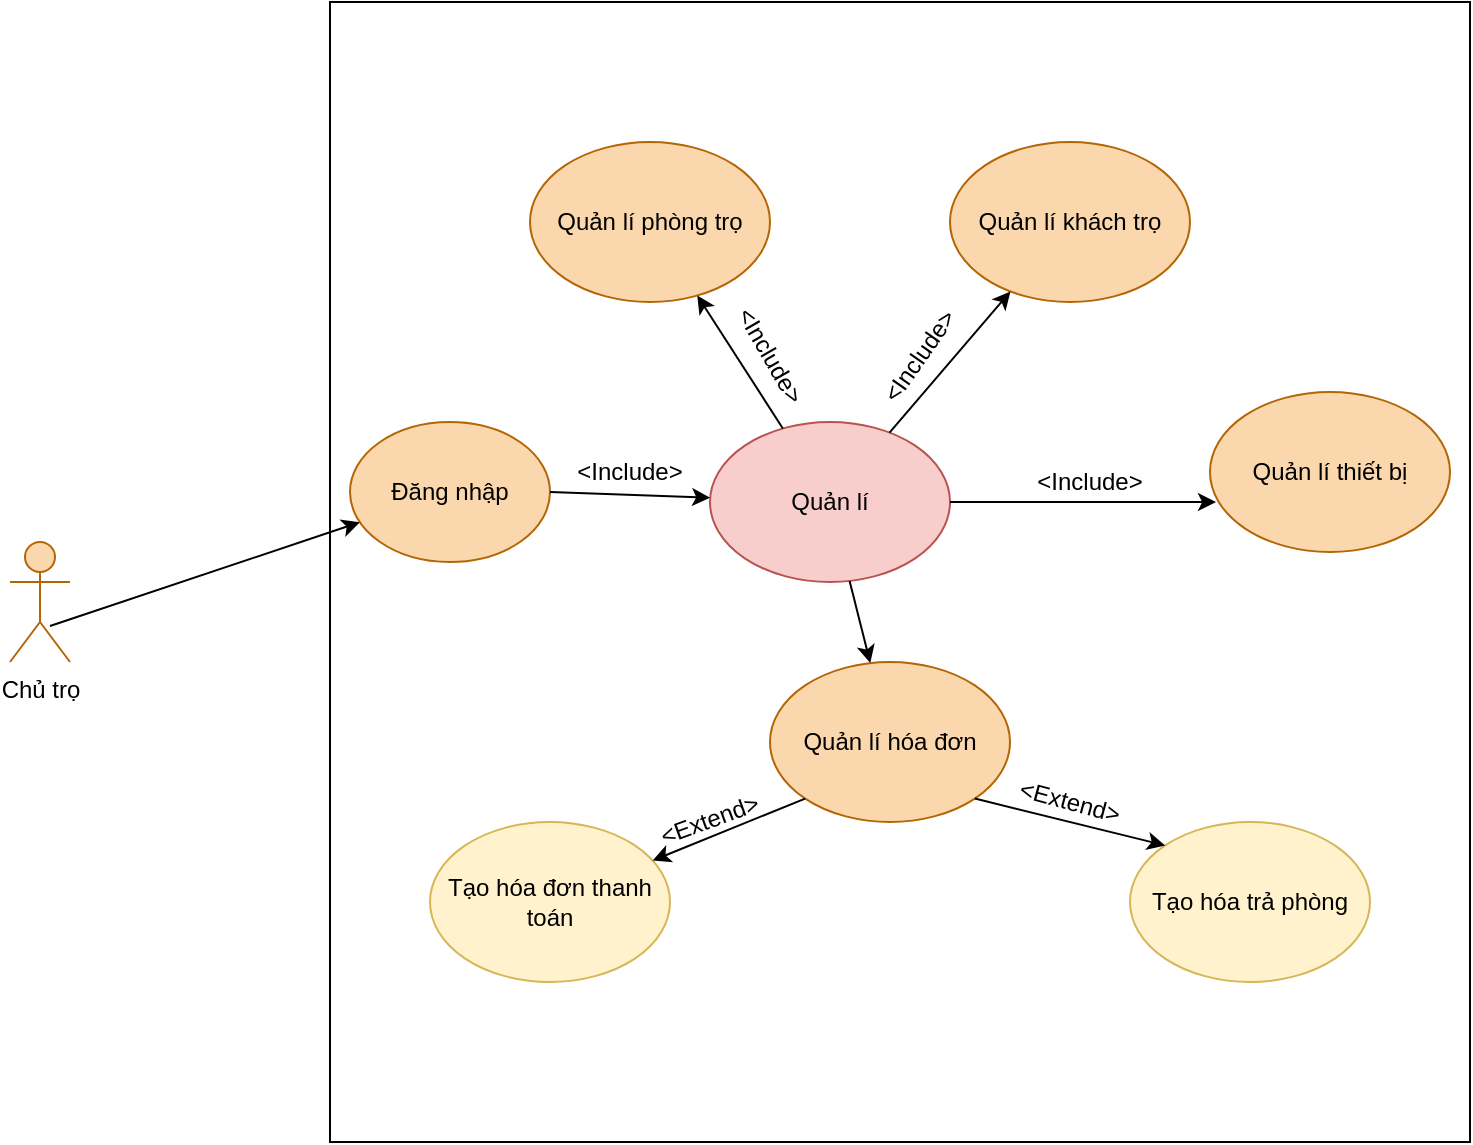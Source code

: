 <mxfile version="13.1.3" type="device"><diagram id="1QEebwQXP0xtiIG92fyX" name="Page-1"><mxGraphModel dx="1021" dy="569" grid="1" gridSize="10" guides="1" tooltips="1" connect="1" arrows="1" fold="1" page="1" pageScale="1" pageWidth="827" pageHeight="1169" math="0" shadow="0"><root><mxCell id="0"/><mxCell id="1" parent="0"/><mxCell id="lDj114hrHwEaLW5hwlaq-22" value="" style="whiteSpace=wrap;html=1;aspect=fixed;gradientColor=none;gradientDirection=south;strokeWidth=1;" vertex="1" parent="1"><mxGeometry x="780" y="70" width="570" height="570" as="geometry"/></mxCell><mxCell id="lDj114hrHwEaLW5hwlaq-2" value="Chủ trọ" style="shape=umlActor;verticalLabelPosition=bottom;labelBackgroundColor=#ffffff;verticalAlign=top;html=1;fillColor=#fad7ac;strokeColor=#b46504;" vertex="1" parent="1"><mxGeometry x="620" y="340" width="30" height="60" as="geometry"/></mxCell><mxCell id="lDj114hrHwEaLW5hwlaq-6" value="Đăng nhập" style="ellipse;whiteSpace=wrap;html=1;fillColor=#fad7ac;strokeColor=#b46504;" vertex="1" parent="1"><mxGeometry x="790" y="280" width="100" height="70" as="geometry"/></mxCell><mxCell id="lDj114hrHwEaLW5hwlaq-7" value="Quản lí" style="ellipse;whiteSpace=wrap;html=1;fillColor=#f8cecc;strokeColor=#b85450;" vertex="1" parent="1"><mxGeometry x="970" y="280" width="120" height="80" as="geometry"/></mxCell><mxCell id="lDj114hrHwEaLW5hwlaq-8" value="Quản lí thiết bị" style="ellipse;whiteSpace=wrap;html=1;fillColor=#fad7ac;strokeColor=#b46504;" vertex="1" parent="1"><mxGeometry x="1220" y="265" width="120" height="80" as="geometry"/></mxCell><mxCell id="lDj114hrHwEaLW5hwlaq-9" value="Quản lí phòng trọ" style="ellipse;whiteSpace=wrap;html=1;fillColor=#fad7ac;strokeColor=#b46504;" vertex="1" parent="1"><mxGeometry x="880" y="140" width="120" height="80" as="geometry"/></mxCell><mxCell id="lDj114hrHwEaLW5hwlaq-10" value="Quản lí khách trọ" style="ellipse;whiteSpace=wrap;html=1;fillColor=#fad7ac;strokeColor=#b46504;" vertex="1" parent="1"><mxGeometry x="1090" y="140" width="120" height="80" as="geometry"/></mxCell><mxCell id="lDj114hrHwEaLW5hwlaq-11" value="Quản lí hóa đơn" style="ellipse;whiteSpace=wrap;html=1;fillColor=#fad7ac;strokeColor=#b46504;" vertex="1" parent="1"><mxGeometry x="1000" y="400" width="120" height="80" as="geometry"/></mxCell><mxCell id="lDj114hrHwEaLW5hwlaq-12" value="Tạo hóa đơn thanh toán" style="ellipse;whiteSpace=wrap;html=1;fillColor=#fff2cc;strokeColor=#d6b656;" vertex="1" parent="1"><mxGeometry x="830" y="480" width="120" height="80" as="geometry"/></mxCell><mxCell id="lDj114hrHwEaLW5hwlaq-13" value="Tạo hóa trả phòng" style="ellipse;whiteSpace=wrap;html=1;fillColor=#fff2cc;strokeColor=#d6b656;" vertex="1" parent="1"><mxGeometry x="1180" y="480" width="120" height="80" as="geometry"/></mxCell><mxCell id="lDj114hrHwEaLW5hwlaq-14" value="" style="endArrow=classic;html=1;exitX=0.667;exitY=0.7;exitDx=0;exitDy=0;exitPerimeter=0;" edge="1" parent="1" source="lDj114hrHwEaLW5hwlaq-2" target="lDj114hrHwEaLW5hwlaq-6"><mxGeometry width="50" height="50" relative="1" as="geometry"><mxPoint x="920" y="370" as="sourcePoint"/><mxPoint x="970" y="320" as="targetPoint"/></mxGeometry></mxCell><mxCell id="lDj114hrHwEaLW5hwlaq-15" value="" style="endArrow=classic;html=1;exitX=1;exitY=0.5;exitDx=0;exitDy=0;" edge="1" parent="1" source="lDj114hrHwEaLW5hwlaq-6" target="lDj114hrHwEaLW5hwlaq-7"><mxGeometry width="50" height="50" relative="1" as="geometry"><mxPoint x="860" y="420" as="sourcePoint"/><mxPoint x="910" y="370" as="targetPoint"/></mxGeometry></mxCell><mxCell id="lDj114hrHwEaLW5hwlaq-16" value="" style="endArrow=classic;html=1;" edge="1" parent="1" source="lDj114hrHwEaLW5hwlaq-7" target="lDj114hrHwEaLW5hwlaq-9"><mxGeometry width="50" height="50" relative="1" as="geometry"><mxPoint x="1060" y="285" as="sourcePoint"/><mxPoint x="1110" y="235" as="targetPoint"/></mxGeometry></mxCell><mxCell id="lDj114hrHwEaLW5hwlaq-17" value="" style="endArrow=classic;html=1;entryX=0.025;entryY=0.688;entryDx=0;entryDy=0;entryPerimeter=0;" edge="1" parent="1" source="lDj114hrHwEaLW5hwlaq-7" target="lDj114hrHwEaLW5hwlaq-8"><mxGeometry width="50" height="50" relative="1" as="geometry"><mxPoint x="910" y="280" as="sourcePoint"/><mxPoint x="1040" y="180" as="targetPoint"/></mxGeometry></mxCell><mxCell id="lDj114hrHwEaLW5hwlaq-18" value="" style="endArrow=classic;html=1;" edge="1" parent="1" source="lDj114hrHwEaLW5hwlaq-7" target="lDj114hrHwEaLW5hwlaq-10"><mxGeometry width="50" height="50" relative="1" as="geometry"><mxPoint x="1190" y="450" as="sourcePoint"/><mxPoint x="1240" y="400" as="targetPoint"/></mxGeometry></mxCell><mxCell id="lDj114hrHwEaLW5hwlaq-19" value="" style="endArrow=classic;html=1;" edge="1" parent="1" source="lDj114hrHwEaLW5hwlaq-7" target="lDj114hrHwEaLW5hwlaq-11"><mxGeometry width="50" height="50" relative="1" as="geometry"><mxPoint x="830" y="490" as="sourcePoint"/><mxPoint x="880" y="440" as="targetPoint"/></mxGeometry></mxCell><mxCell id="lDj114hrHwEaLW5hwlaq-20" value="" style="endArrow=classic;html=1;exitX=0;exitY=1;exitDx=0;exitDy=0;" edge="1" parent="1" source="lDj114hrHwEaLW5hwlaq-11" target="lDj114hrHwEaLW5hwlaq-12"><mxGeometry width="50" height="50" relative="1" as="geometry"><mxPoint x="830" y="560" as="sourcePoint"/><mxPoint x="880" y="510" as="targetPoint"/></mxGeometry></mxCell><mxCell id="lDj114hrHwEaLW5hwlaq-21" value="" style="endArrow=classic;html=1;exitX=1;exitY=1;exitDx=0;exitDy=0;entryX=0;entryY=0;entryDx=0;entryDy=0;" edge="1" parent="1" source="lDj114hrHwEaLW5hwlaq-11" target="lDj114hrHwEaLW5hwlaq-13"><mxGeometry width="50" height="50" relative="1" as="geometry"><mxPoint x="1250" y="490" as="sourcePoint"/><mxPoint x="1300" y="440" as="targetPoint"/></mxGeometry></mxCell><mxCell id="lDj114hrHwEaLW5hwlaq-24" value="&amp;lt;Include&amp;gt;" style="text;html=1;strokeColor=none;fillColor=none;align=center;verticalAlign=middle;whiteSpace=wrap;rounded=0;" vertex="1" parent="1"><mxGeometry x="910" y="295" width="40" height="20" as="geometry"/></mxCell><mxCell id="lDj114hrHwEaLW5hwlaq-29" value="&amp;lt;Include&amp;gt;" style="text;html=1;strokeColor=none;fillColor=none;align=center;verticalAlign=middle;whiteSpace=wrap;rounded=0;" vertex="1" parent="1"><mxGeometry x="1140" y="300" width="40" height="20" as="geometry"/></mxCell><mxCell id="lDj114hrHwEaLW5hwlaq-30" value="&amp;lt;Include&amp;gt;" style="text;html=1;strokeColor=none;fillColor=none;align=center;verticalAlign=middle;whiteSpace=wrap;rounded=0;rotation=-55;" vertex="1" parent="1"><mxGeometry x="1055" y="237" width="40" height="20" as="geometry"/></mxCell><mxCell id="lDj114hrHwEaLW5hwlaq-31" value="&amp;lt;Include&amp;gt;" style="text;html=1;strokeColor=none;fillColor=none;align=center;verticalAlign=middle;whiteSpace=wrap;rounded=0;rotation=60;" vertex="1" parent="1"><mxGeometry x="980" y="237" width="40" height="20" as="geometry"/></mxCell><mxCell id="lDj114hrHwEaLW5hwlaq-32" value="&amp;lt;Extend&amp;gt;" style="text;html=1;strokeColor=none;fillColor=none;align=center;verticalAlign=middle;whiteSpace=wrap;rounded=0;rotation=15;" vertex="1" parent="1"><mxGeometry x="1130" y="460" width="40" height="20" as="geometry"/></mxCell><mxCell id="lDj114hrHwEaLW5hwlaq-33" value="&amp;lt;Extend&amp;gt;" style="text;html=1;strokeColor=none;fillColor=none;align=center;verticalAlign=middle;whiteSpace=wrap;rounded=0;rotation=-20;" vertex="1" parent="1"><mxGeometry x="950" y="469" width="40" height="20" as="geometry"/></mxCell></root></mxGraphModel></diagram></mxfile>